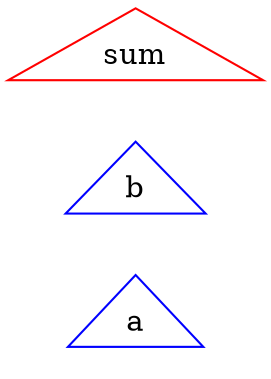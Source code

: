 digraph half_adder {
	graph [rankdir=LR]
	a [label=a color=blue shape=triangle]
	b [label=b color=blue shape=triangle]
	sum [label=sum color=red shape=triangle]
}
